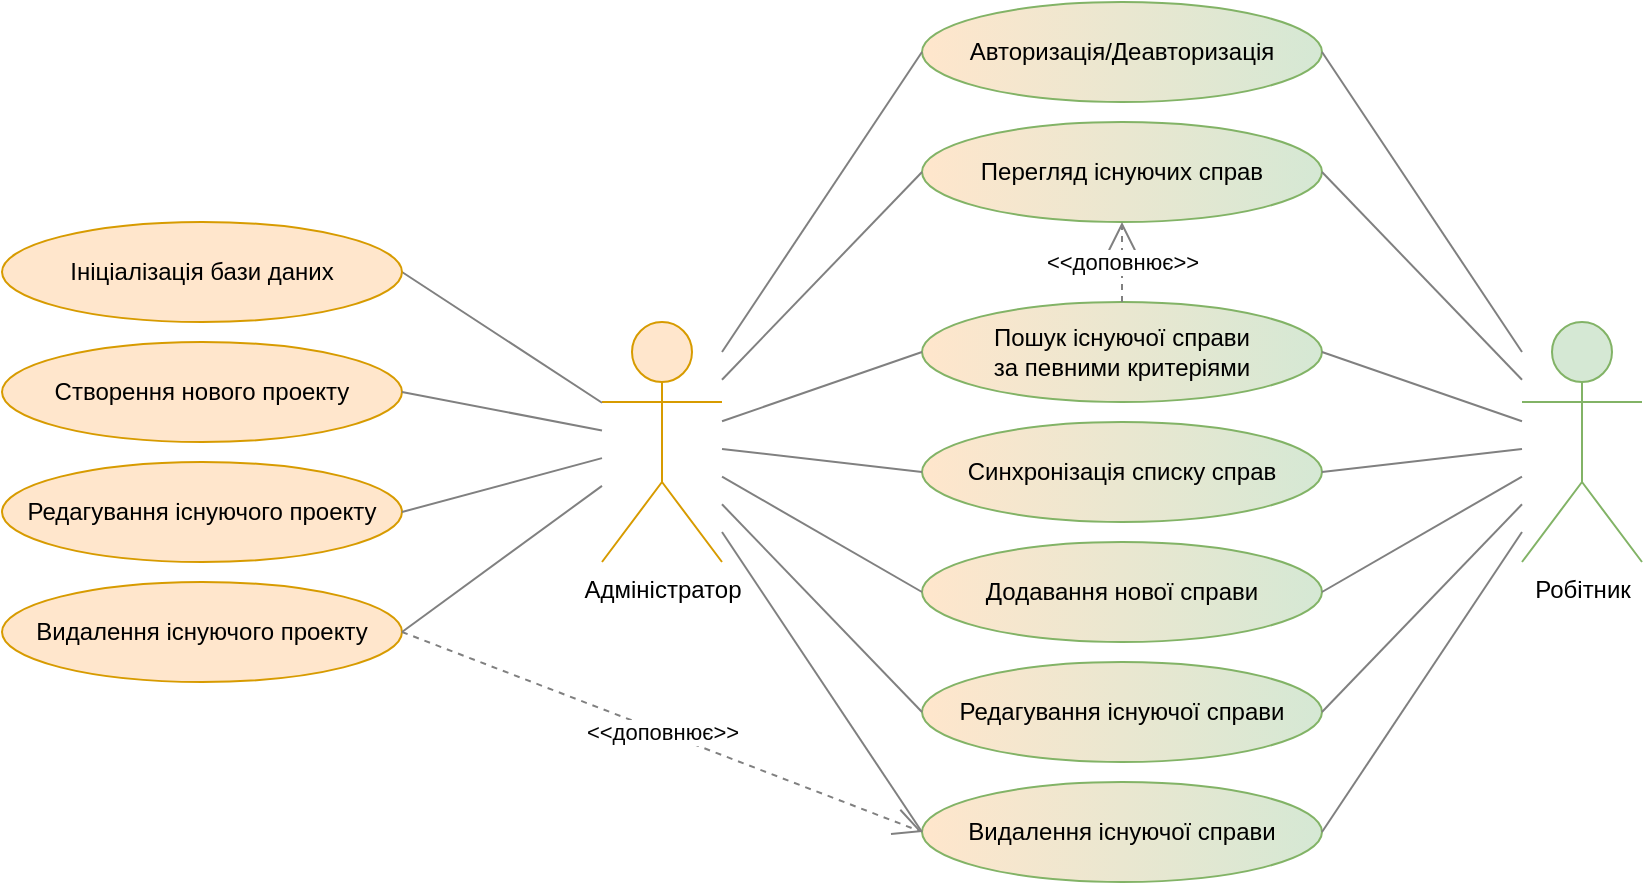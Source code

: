 <mxfile version="19.0.3" type="device"><diagram id="0klQWdbV1ITokMp6gEwH" name="Page-1"><mxGraphModel dx="1182" dy="848" grid="1" gridSize="10" guides="1" tooltips="1" connect="1" arrows="1" fold="1" page="1" pageScale="1" pageWidth="919" pageHeight="550" background="#FFFFFF" math="0" shadow="0"><root><mxCell id="0"/><mxCell id="1" parent="0"/><mxCell id="o4BTYNll7rTJmGfZKuYl-2" value="&lt;div&gt;Перегляд існуючих справ&lt;br&gt;&lt;/div&gt;" style="ellipse;whiteSpace=wrap;html=1;gradientDirection=west;fillColor=#d5e8d4;strokeColor=#82b366;gradientColor=#FFE6CC;" parent="1" vertex="1"><mxGeometry x="500" y="100" width="200" height="50" as="geometry"/></mxCell><mxCell id="o4BTYNll7rTJmGfZKuYl-3" value="Робітник" style="shape=umlActor;verticalLabelPosition=bottom;verticalAlign=top;html=1;fillColor=#d5e8d4;strokeColor=#82b366;" parent="1" vertex="1"><mxGeometry x="800" y="200" width="60" height="120" as="geometry"/></mxCell><mxCell id="o4BTYNll7rTJmGfZKuYl-4" value="&lt;div&gt;Додавання нової справи&lt;/div&gt;" style="ellipse;whiteSpace=wrap;html=1;fillColor=#d5e8d4;strokeColor=#82b366;gradientDirection=west;gradientColor=#FFE6CC;" parent="1" vertex="1"><mxGeometry x="500" y="310" width="200" height="50" as="geometry"/></mxCell><mxCell id="o4BTYNll7rTJmGfZKuYl-5" value="Редагування існуючої справи" style="ellipse;whiteSpace=wrap;html=1;fillColor=#d5e8d4;strokeColor=#82b366;gradientDirection=west;gradientColor=#FFE6CC;" parent="1" vertex="1"><mxGeometry x="500" y="370" width="200" height="50" as="geometry"/></mxCell><mxCell id="o4BTYNll7rTJmGfZKuYl-6" value="Видалення існуючої справи" style="ellipse;whiteSpace=wrap;html=1;fillColor=#d5e8d4;strokeColor=#82b366;gradientDirection=west;gradientColor=#FFE6CC;" parent="1" vertex="1"><mxGeometry x="500" y="430" width="200" height="50" as="geometry"/></mxCell><mxCell id="o4BTYNll7rTJmGfZKuYl-7" value="&lt;div&gt;Пошук існуючої справи&lt;/div&gt;&lt;div&gt;за певними&lt;span style=&quot;background-color: initial;&quot;&gt;&amp;nbsp;критеріями&lt;/span&gt;&lt;/div&gt;" style="ellipse;whiteSpace=wrap;html=1;fillColor=#d5e8d4;strokeColor=#82b366;gradientDirection=west;gradientColor=#FFE6CC;" parent="1" vertex="1"><mxGeometry x="500" y="190" width="200" height="50" as="geometry"/></mxCell><mxCell id="8amRu2Q2t6GuKcJ7XBfd-1" value="Створення нового проекту" style="ellipse;whiteSpace=wrap;html=1;fillColor=#ffe6cc;strokeColor=#d79b00;gradientDirection=west;" parent="1" vertex="1"><mxGeometry x="40" y="210" width="200" height="50" as="geometry"/></mxCell><mxCell id="FUO7QqZUYCQZ6_dzwyph-22" value="&amp;lt;&amp;lt;доповнює&amp;gt;&amp;gt;" style="endArrow=open;endSize=12;dashed=1;html=1;rounded=0;fontColor=#050505;strokeWidth=1;strokeColor=#808080;" parent="1" source="o4BTYNll7rTJmGfZKuYl-7" target="o4BTYNll7rTJmGfZKuYl-2" edge="1"><mxGeometry width="160" relative="1" as="geometry"><mxPoint x="730" y="350" as="sourcePoint"/><mxPoint x="890" y="350" as="targetPoint"/></mxGeometry></mxCell><mxCell id="e73dQ5UNbDGbqfEX-VAL-1" value="Синхронізація списку справ" style="ellipse;whiteSpace=wrap;html=1;gradientDirection=west;fillColor=#d5e8d4;strokeColor=#82b366;gradientColor=#FFE6CC;" parent="1" vertex="1"><mxGeometry x="500" y="250" width="200" height="50" as="geometry"/></mxCell><mxCell id="QWOL9tYgVwDLXjjMdMXL-1" value="Адміністратор" style="shape=umlActor;verticalLabelPosition=bottom;verticalAlign=top;html=1;fillColor=#ffe6cc;strokeColor=#d79b00;" parent="1" vertex="1"><mxGeometry x="340" y="200" width="60" height="120" as="geometry"/></mxCell><mxCell id="QWOL9tYgVwDLXjjMdMXL-7" value="" style="endArrow=none;html=1;rounded=0;entryX=0;entryY=0.5;entryDx=0;entryDy=0;strokeColor=#808080;" parent="1" source="QWOL9tYgVwDLXjjMdMXL-1" target="o4BTYNll7rTJmGfZKuYl-2" edge="1"><mxGeometry width="50" height="50" relative="1" as="geometry"><mxPoint x="750" y="280" as="sourcePoint"/><mxPoint x="800" y="230" as="targetPoint"/></mxGeometry></mxCell><mxCell id="QWOL9tYgVwDLXjjMdMXL-8" value="" style="endArrow=none;html=1;rounded=0;entryX=0;entryY=0.5;entryDx=0;entryDy=0;strokeColor=#808080;" parent="1" source="QWOL9tYgVwDLXjjMdMXL-1" target="o4BTYNll7rTJmGfZKuYl-7" edge="1"><mxGeometry width="50" height="50" relative="1" as="geometry"><mxPoint x="410" y="261.923" as="sourcePoint"/><mxPoint x="510" y="135" as="targetPoint"/></mxGeometry></mxCell><mxCell id="QWOL9tYgVwDLXjjMdMXL-9" value="" style="endArrow=none;html=1;rounded=0;entryX=0;entryY=0.5;entryDx=0;entryDy=0;strokeColor=#808080;" parent="1" source="QWOL9tYgVwDLXjjMdMXL-1" target="e73dQ5UNbDGbqfEX-VAL-1" edge="1"><mxGeometry width="50" height="50" relative="1" as="geometry"><mxPoint x="410" y="282.692" as="sourcePoint"/><mxPoint x="510" y="225" as="targetPoint"/></mxGeometry></mxCell><mxCell id="QWOL9tYgVwDLXjjMdMXL-10" value="" style="endArrow=none;html=1;rounded=0;entryX=0;entryY=0.5;entryDx=0;entryDy=0;strokeColor=#808080;" parent="1" source="QWOL9tYgVwDLXjjMdMXL-1" target="o4BTYNll7rTJmGfZKuYl-5" edge="1"><mxGeometry width="50" height="50" relative="1" as="geometry"><mxPoint x="420" y="292.692" as="sourcePoint"/><mxPoint x="520" y="235" as="targetPoint"/></mxGeometry></mxCell><mxCell id="QWOL9tYgVwDLXjjMdMXL-11" value="" style="endArrow=none;html=1;rounded=0;entryX=0;entryY=0.5;entryDx=0;entryDy=0;strokeColor=#808080;" parent="1" source="QWOL9tYgVwDLXjjMdMXL-1" target="o4BTYNll7rTJmGfZKuYl-4" edge="1"><mxGeometry width="50" height="50" relative="1" as="geometry"><mxPoint x="430" y="302.692" as="sourcePoint"/><mxPoint x="530" y="245" as="targetPoint"/></mxGeometry></mxCell><mxCell id="QWOL9tYgVwDLXjjMdMXL-12" value="" style="endArrow=none;html=1;rounded=0;entryX=0;entryY=0.5;entryDx=0;entryDy=0;strokeColor=#808080;" parent="1" source="QWOL9tYgVwDLXjjMdMXL-1" target="o4BTYNll7rTJmGfZKuYl-6" edge="1"><mxGeometry width="50" height="50" relative="1" as="geometry"><mxPoint x="410" y="324.231" as="sourcePoint"/><mxPoint x="510" y="405" as="targetPoint"/></mxGeometry></mxCell><mxCell id="QWOL9tYgVwDLXjjMdMXL-13" value="" style="endArrow=none;html=1;rounded=0;entryX=1;entryY=0.5;entryDx=0;entryDy=0;strokeColor=#808080;" parent="1" source="QWOL9tYgVwDLXjjMdMXL-1" target="XU2TS9qjA5yYB0t-W9Ik-7" edge="1"><mxGeometry width="50" height="50" relative="1" as="geometry"><mxPoint x="420" y="375" as="sourcePoint"/><mxPoint x="510" y="465" as="targetPoint"/></mxGeometry></mxCell><mxCell id="QWOL9tYgVwDLXjjMdMXL-16" value="" style="endArrow=none;html=1;rounded=0;entryX=1;entryY=0.5;entryDx=0;entryDy=0;strokeColor=#808080;" parent="1" source="o4BTYNll7rTJmGfZKuYl-3" target="o4BTYNll7rTJmGfZKuYl-2" edge="1"><mxGeometry width="50" height="50" relative="1" as="geometry"><mxPoint x="360" y="305.833" as="sourcePoint"/><mxPoint x="510" y="135" as="targetPoint"/></mxGeometry></mxCell><mxCell id="QWOL9tYgVwDLXjjMdMXL-17" value="" style="endArrow=none;html=1;rounded=0;entryX=1;entryY=0.5;entryDx=0;entryDy=0;strokeColor=#808080;" parent="1" source="o4BTYNll7rTJmGfZKuYl-3" target="o4BTYNll7rTJmGfZKuYl-7" edge="1"><mxGeometry width="50" height="50" relative="1" as="geometry"><mxPoint x="870" y="307.632" as="sourcePoint"/><mxPoint x="710" y="135" as="targetPoint"/></mxGeometry></mxCell><mxCell id="QWOL9tYgVwDLXjjMdMXL-18" value="" style="endArrow=none;html=1;rounded=0;entryX=1;entryY=0.5;entryDx=0;entryDy=0;strokeColor=#808080;" parent="1" source="o4BTYNll7rTJmGfZKuYl-3" target="e73dQ5UNbDGbqfEX-VAL-1" edge="1"><mxGeometry width="50" height="50" relative="1" as="geometry"><mxPoint x="880" y="317.632" as="sourcePoint"/><mxPoint x="720" y="145" as="targetPoint"/></mxGeometry></mxCell><mxCell id="QWOL9tYgVwDLXjjMdMXL-19" value="" style="endArrow=none;html=1;rounded=0;entryX=1;entryY=0.5;entryDx=0;entryDy=0;strokeColor=#808080;" parent="1" source="o4BTYNll7rTJmGfZKuYl-3" target="o4BTYNll7rTJmGfZKuYl-5" edge="1"><mxGeometry width="50" height="50" relative="1" as="geometry"><mxPoint x="890" y="327.632" as="sourcePoint"/><mxPoint x="730" y="155" as="targetPoint"/></mxGeometry></mxCell><mxCell id="QWOL9tYgVwDLXjjMdMXL-20" value="&lt;div&gt;Авторизація/Деавторизація&lt;br&gt;&lt;/div&gt;" style="ellipse;whiteSpace=wrap;html=1;gradientDirection=west;fillColor=#d5e8d4;strokeColor=#82b366;gradientColor=#FFE6CC;" parent="1" vertex="1"><mxGeometry x="500" y="40" width="200" height="50" as="geometry"/></mxCell><mxCell id="QWOL9tYgVwDLXjjMdMXL-21" value="" style="endArrow=none;html=1;rounded=0;entryX=0;entryY=0.5;entryDx=0;entryDy=0;strokeColor=#808080;" parent="1" source="QWOL9tYgVwDLXjjMdMXL-1" target="QWOL9tYgVwDLXjjMdMXL-20" edge="1"><mxGeometry width="50" height="50" relative="1" as="geometry"><mxPoint x="390" y="267" as="sourcePoint"/><mxPoint x="510" y="135" as="targetPoint"/></mxGeometry></mxCell><mxCell id="QWOL9tYgVwDLXjjMdMXL-22" value="" style="endArrow=none;html=1;rounded=0;entryX=1;entryY=0.5;entryDx=0;entryDy=0;strokeColor=#808080;" parent="1" source="o4BTYNll7rTJmGfZKuYl-3" target="QWOL9tYgVwDLXjjMdMXL-20" edge="1"><mxGeometry width="50" height="50" relative="1" as="geometry"><mxPoint x="830" y="203.0" as="sourcePoint"/><mxPoint x="710" y="135" as="targetPoint"/></mxGeometry></mxCell><mxCell id="XU2TS9qjA5yYB0t-W9Ik-1" value="" style="endArrow=none;html=1;rounded=0;entryX=1;entryY=0.5;entryDx=0;entryDy=0;strokeColor=#808080;" edge="1" parent="1" source="o4BTYNll7rTJmGfZKuYl-3" target="o4BTYNll7rTJmGfZKuYl-4"><mxGeometry width="50" height="50" relative="1" as="geometry"><mxPoint x="830" y="317" as="sourcePoint"/><mxPoint x="710" y="345" as="targetPoint"/></mxGeometry></mxCell><mxCell id="XU2TS9qjA5yYB0t-W9Ik-2" value="" style="endArrow=none;html=1;rounded=0;entryX=1;entryY=0.5;entryDx=0;entryDy=0;strokeColor=#808080;" edge="1" parent="1" source="o4BTYNll7rTJmGfZKuYl-3" target="o4BTYNll7rTJmGfZKuYl-6"><mxGeometry width="50" height="50" relative="1" as="geometry"><mxPoint x="830" y="333" as="sourcePoint"/><mxPoint x="710" y="425" as="targetPoint"/></mxGeometry></mxCell><mxCell id="XU2TS9qjA5yYB0t-W9Ik-3" value="Редагування існуючого проекту" style="ellipse;whiteSpace=wrap;html=1;fillColor=#ffe6cc;strokeColor=#d79b00;gradientDirection=west;" vertex="1" parent="1"><mxGeometry x="40" y="270" width="200" height="50" as="geometry"/></mxCell><mxCell id="XU2TS9qjA5yYB0t-W9Ik-4" value="" style="endArrow=none;html=1;rounded=0;entryX=1;entryY=0.5;entryDx=0;entryDy=0;strokeColor=#808080;" edge="1" parent="1" source="QWOL9tYgVwDLXjjMdMXL-1" target="8amRu2Q2t6GuKcJ7XBfd-1"><mxGeometry width="50" height="50" relative="1" as="geometry"><mxPoint x="370" y="417.353" as="sourcePoint"/><mxPoint x="510" y="545" as="targetPoint"/></mxGeometry></mxCell><mxCell id="XU2TS9qjA5yYB0t-W9Ik-5" value="Видалення існуючого проекту" style="ellipse;whiteSpace=wrap;html=1;fillColor=#ffe6cc;strokeColor=#d79b00;gradientDirection=west;" vertex="1" parent="1"><mxGeometry x="40" y="330" width="200" height="50" as="geometry"/></mxCell><mxCell id="XU2TS9qjA5yYB0t-W9Ik-6" value="" style="endArrow=none;html=1;rounded=0;entryX=1;entryY=0.5;entryDx=0;entryDy=0;strokeColor=#808080;" edge="1" parent="1" source="QWOL9tYgVwDLXjjMdMXL-1" target="XU2TS9qjA5yYB0t-W9Ik-3"><mxGeometry width="50" height="50" relative="1" as="geometry"><mxPoint x="370" y="427.941" as="sourcePoint"/><mxPoint x="510" y="605" as="targetPoint"/></mxGeometry></mxCell><mxCell id="XU2TS9qjA5yYB0t-W9Ik-7" value="Ініціалізація бази даних" style="ellipse;whiteSpace=wrap;html=1;fillColor=#ffe6cc;strokeColor=#d79b00;gradientDirection=west;" vertex="1" parent="1"><mxGeometry x="40" y="150" width="200" height="50" as="geometry"/></mxCell><mxCell id="XU2TS9qjA5yYB0t-W9Ik-9" value="" style="endArrow=none;html=1;rounded=0;entryX=1;entryY=0.5;entryDx=0;entryDy=0;strokeColor=#808080;" edge="1" parent="1" source="QWOL9tYgVwDLXjjMdMXL-1" target="XU2TS9qjA5yYB0t-W9Ik-5"><mxGeometry width="50" height="50" relative="1" as="geometry"><mxPoint x="310" y="357.857" as="sourcePoint"/><mxPoint x="270" y="315" as="targetPoint"/></mxGeometry></mxCell><mxCell id="XU2TS9qjA5yYB0t-W9Ik-13" value="&amp;lt;&amp;lt;доповнює&amp;gt;&amp;gt;" style="endArrow=open;endSize=12;dashed=1;html=1;rounded=0;fontColor=#050505;strokeWidth=1;strokeColor=#808080;entryX=0;entryY=0.5;entryDx=0;entryDy=0;exitX=1;exitY=0.5;exitDx=0;exitDy=0;" edge="1" parent="1" source="XU2TS9qjA5yYB0t-W9Ik-5" target="o4BTYNll7rTJmGfZKuYl-6"><mxGeometry width="160" relative="1" as="geometry"><mxPoint x="610" y="200" as="sourcePoint"/><mxPoint x="610" y="160" as="targetPoint"/></mxGeometry></mxCell></root></mxGraphModel></diagram></mxfile>